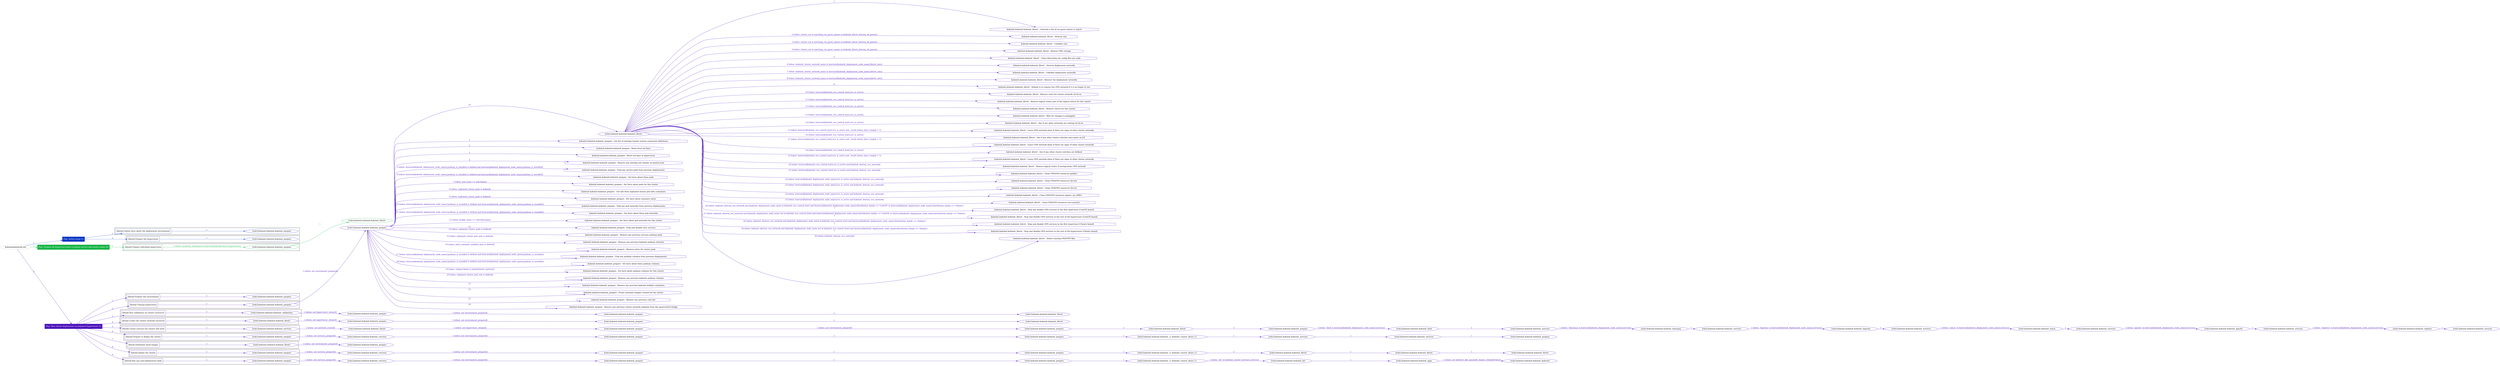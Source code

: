 digraph {
	graph [concentrate=true ordering=in rankdir=LR ratio=fill]
	edge [esep=5 sep=10]
	"kubeinit/playbook.yml" [id=root_node style=dotted]
	play_5e7ae201 [label="Play: Initial setup (1)" color="#0837c4" fontcolor="#ffffff" id=play_5e7ae201 shape=box style=filled tooltip=localhost]
	"kubeinit/playbook.yml" -> play_5e7ae201 [label="1 " color="#0837c4" fontcolor="#0837c4" id=edge_93a40452 labeltooltip="1 " tooltip="1 "]
	subgraph "kubeinit.kubeinit.kubeinit_prepare" {
		role_9f5566ef [label="[role] kubeinit.kubeinit.kubeinit_prepare" color="#0837c4" id=role_9f5566ef tooltip="kubeinit.kubeinit.kubeinit_prepare"]
	}
	subgraph "kubeinit.kubeinit.kubeinit_prepare" {
		role_e64693ef [label="[role] kubeinit.kubeinit.kubeinit_prepare" color="#0837c4" id=role_e64693ef tooltip="kubeinit.kubeinit.kubeinit_prepare"]
	}
	subgraph "Play: Initial setup (1)" {
		play_5e7ae201 -> block_b246f50f [label=1 color="#0837c4" fontcolor="#0837c4" id=edge_2cb9ee2c labeltooltip=1 tooltip=1]
		subgraph cluster_block_b246f50f {
			block_b246f50f [label="[block] Gather facts about the deployment environment" color="#0837c4" id=block_b246f50f labeltooltip="Gather facts about the deployment environment" shape=box tooltip="Gather facts about the deployment environment"]
			block_b246f50f -> role_9f5566ef [label="1 " color="#0837c4" fontcolor="#0837c4" id=edge_468d9f90 labeltooltip="1 " tooltip="1 "]
		}
		play_5e7ae201 -> block_23b9a895 [label=2 color="#0837c4" fontcolor="#0837c4" id=edge_e1699a4c labeltooltip=2 tooltip=2]
		subgraph cluster_block_23b9a895 {
			block_23b9a895 [label="[block] Prepare the hypervisors" color="#0837c4" id=block_23b9a895 labeltooltip="Prepare the hypervisors" shape=box tooltip="Prepare the hypervisors"]
			block_23b9a895 -> role_e64693ef [label="1 " color="#0837c4" fontcolor="#0837c4" id=edge_a8c18f04 labeltooltip="1 " tooltip="1 "]
		}
	}
	play_753b1628 [label="Play: Prepare all hypervisor hosts to deploy service and cluster nodes (0)" color="#17b546" fontcolor="#ffffff" id=play_753b1628 shape=box style=filled tooltip="Play: Prepare all hypervisor hosts to deploy service and cluster nodes (0)"]
	"kubeinit/playbook.yml" -> play_753b1628 [label="2 " color="#17b546" fontcolor="#17b546" id=edge_9e9c959b labeltooltip="2 " tooltip="2 "]
	subgraph "kubeinit.kubeinit.kubeinit_libvirt" {
		role_8031435b [label="[role] kubeinit.kubeinit.kubeinit_libvirt" color="#17b546" id=role_8031435b tooltip="kubeinit.kubeinit.kubeinit_libvirt"]
	}
	subgraph "kubeinit.kubeinit.kubeinit_prepare" {
		role_e52d7608 [label="[role] kubeinit.kubeinit.kubeinit_prepare" color="#17b546" id=role_e52d7608 tooltip="kubeinit.kubeinit.kubeinit_prepare"]
		role_e52d7608 -> role_8031435b [label="1 " color="#17b546" fontcolor="#17b546" id=edge_5237a7de labeltooltip="1 " tooltip="1 "]
	}
	subgraph "Play: Prepare all hypervisor hosts to deploy service and cluster nodes (0)" {
		play_753b1628 -> block_ca3c600c [label=1 color="#17b546" fontcolor="#17b546" id=edge_17493ef6 labeltooltip=1 tooltip=1]
		subgraph cluster_block_ca3c600c {
			block_ca3c600c [label="[block] Prepare individual hypervisors" color="#17b546" id=block_ca3c600c labeltooltip="Prepare individual hypervisors" shape=box tooltip="Prepare individual hypervisors"]
			block_ca3c600c -> role_e52d7608 [label="1 [when: inventory_hostname in hostvars['kubeinit-facts'].hypervisors]" color="#17b546" fontcolor="#17b546" id=edge_2b84aa6e labeltooltip="1 [when: inventory_hostname in hostvars['kubeinit-facts'].hypervisors]" tooltip="1 [when: inventory_hostname in hostvars['kubeinit-facts'].hypervisors]"]
		}
	}
	play_ec446e0f [label="Play: Run cluster deployment on prepared hypervisors (1)" color="#4b12ba" fontcolor="#ffffff" id=play_ec446e0f shape=box style=filled tooltip=localhost]
	"kubeinit/playbook.yml" -> play_ec446e0f [label="3 " color="#4b12ba" fontcolor="#4b12ba" id=edge_ed52e8b6 labeltooltip="3 " tooltip="3 "]
	subgraph "kubeinit.kubeinit.kubeinit_prepare" {
		role_1cfcd9ef [label="[role] kubeinit.kubeinit.kubeinit_prepare" color="#4b12ba" id=role_1cfcd9ef tooltip="kubeinit.kubeinit.kubeinit_prepare"]
	}
	subgraph "kubeinit.kubeinit.kubeinit_libvirt" {
		role_8d1da9ac [label="[role] kubeinit.kubeinit.kubeinit_libvirt" color="#4b12ba" id=role_8d1da9ac tooltip="kubeinit.kubeinit.kubeinit_libvirt"]
		task_5811e42d [label="kubeinit.kubeinit.kubeinit_libvirt : Generate a list of vm guest names to match" color="#4b12ba" id=task_5811e42d shape=octagon tooltip="kubeinit.kubeinit.kubeinit_libvirt : Generate a list of vm guest names to match"]
		role_8d1da9ac -> task_5811e42d [label="1 " color="#4b12ba" fontcolor="#4b12ba" id=edge_6f3381ab labeltooltip="1 " tooltip="1 "]
		task_48230b85 [label="kubeinit.kubeinit.kubeinit_libvirt : Destroy vms" color="#4b12ba" id=task_48230b85 shape=octagon tooltip="kubeinit.kubeinit.kubeinit_libvirt : Destroy vms"]
		role_8d1da9ac -> task_48230b85 [label="2 [when: cluster_vm in matching_vm_guest_names or kubeinit_libvirt_destroy_all_guests]" color="#4b12ba" fontcolor="#4b12ba" id=edge_1e1c3ad2 labeltooltip="2 [when: cluster_vm in matching_vm_guest_names or kubeinit_libvirt_destroy_all_guests]" tooltip="2 [when: cluster_vm in matching_vm_guest_names or kubeinit_libvirt_destroy_all_guests]"]
		task_84231281 [label="kubeinit.kubeinit.kubeinit_libvirt : Undefine vms" color="#4b12ba" id=task_84231281 shape=octagon tooltip="kubeinit.kubeinit.kubeinit_libvirt : Undefine vms"]
		role_8d1da9ac -> task_84231281 [label="3 [when: cluster_vm in matching_vm_guest_names or kubeinit_libvirt_destroy_all_guests]" color="#4b12ba" fontcolor="#4b12ba" id=edge_737c61fc labeltooltip="3 [when: cluster_vm in matching_vm_guest_names or kubeinit_libvirt_destroy_all_guests]" tooltip="3 [when: cluster_vm in matching_vm_guest_names or kubeinit_libvirt_destroy_all_guests]"]
		task_85cd1549 [label="kubeinit.kubeinit.kubeinit_libvirt : Remove VMs storage" color="#4b12ba" id=task_85cd1549 shape=octagon tooltip="kubeinit.kubeinit.kubeinit_libvirt : Remove VMs storage"]
		role_8d1da9ac -> task_85cd1549 [label="4 [when: cluster_vm in matching_vm_guest_names or kubeinit_libvirt_destroy_all_guests]" color="#4b12ba" fontcolor="#4b12ba" id=edge_d3168f0d labeltooltip="4 [when: cluster_vm in matching_vm_guest_names or kubeinit_libvirt_destroy_all_guests]" tooltip="4 [when: cluster_vm in matching_vm_guest_names or kubeinit_libvirt_destroy_all_guests]"]
		task_b86892ca [label="kubeinit.kubeinit.kubeinit_libvirt : Clean directories for config files per node" color="#4b12ba" id=task_b86892ca shape=octagon tooltip="kubeinit.kubeinit.kubeinit_libvirt : Clean directories for config files per node"]
		role_8d1da9ac -> task_b86892ca [label="5 " color="#4b12ba" fontcolor="#4b12ba" id=edge_cb99206b labeltooltip="5 " tooltip="5 "]
		task_f32eab84 [label="kubeinit.kubeinit.kubeinit_libvirt : Destroy deployment networks" color="#4b12ba" id=task_f32eab84 shape=octagon tooltip="kubeinit.kubeinit.kubeinit_libvirt : Destroy deployment networks"]
		role_8d1da9ac -> task_f32eab84 [label="6 [when: kubeinit_cluster_network_name in hostvars[kubeinit_deployment_node_name].libvirt_nets]" color="#4b12ba" fontcolor="#4b12ba" id=edge_6d234c7d labeltooltip="6 [when: kubeinit_cluster_network_name in hostvars[kubeinit_deployment_node_name].libvirt_nets]" tooltip="6 [when: kubeinit_cluster_network_name in hostvars[kubeinit_deployment_node_name].libvirt_nets]"]
		task_ccaa3622 [label="kubeinit.kubeinit.kubeinit_libvirt : Undefine deployment networks" color="#4b12ba" id=task_ccaa3622 shape=octagon tooltip="kubeinit.kubeinit.kubeinit_libvirt : Undefine deployment networks"]
		role_8d1da9ac -> task_ccaa3622 [label="7 [when: kubeinit_cluster_network_name in hostvars[kubeinit_deployment_node_name].libvirt_nets]" color="#4b12ba" fontcolor="#4b12ba" id=edge_0b6f0e0b labeltooltip="7 [when: kubeinit_cluster_network_name in hostvars[kubeinit_deployment_node_name].libvirt_nets]" tooltip="7 [when: kubeinit_cluster_network_name in hostvars[kubeinit_deployment_node_name].libvirt_nets]"]
		task_495b9518 [label="kubeinit.kubeinit.kubeinit_libvirt : Remove the deployment networks" color="#4b12ba" id=task_495b9518 shape=octagon tooltip="kubeinit.kubeinit.kubeinit_libvirt : Remove the deployment networks"]
		role_8d1da9ac -> task_495b9518 [label="8 [when: kubeinit_cluster_network_name in hostvars[kubeinit_deployment_node_name].libvirt_nets]" color="#4b12ba" fontcolor="#4b12ba" id=edge_935cf6ac labeltooltip="8 [when: kubeinit_cluster_network_name in hostvars[kubeinit_deployment_node_name].libvirt_nets]" tooltip="8 [when: kubeinit_cluster_network_name in hostvars[kubeinit_deployment_node_name].libvirt_nets]"]
		task_dcb178c9 [label="kubeinit.kubeinit.kubeinit_libvirt : Default is to remove the OVN network if it is no longer in use" color="#4b12ba" id=task_dcb178c9 shape=octagon tooltip="kubeinit.kubeinit.kubeinit_libvirt : Default is to remove the OVN network if it is no longer in use"]
		role_8d1da9ac -> task_dcb178c9 [label="9 " color="#4b12ba" fontcolor="#4b12ba" id=edge_6b43ae19 labeltooltip="9 " tooltip="9 "]
		task_3fa69c43 [label="kubeinit.kubeinit.kubeinit_libvirt : Remove route for cluster network via br-ex" color="#4b12ba" id=task_3fa69c43 shape=octagon tooltip="kubeinit.kubeinit.kubeinit_libvirt : Remove route for cluster network via br-ex"]
		role_8d1da9ac -> task_3fa69c43 [label="10 [when: hostvars[kubeinit_ovn_central_host].ovs_is_active]" color="#4b12ba" fontcolor="#4b12ba" id=edge_5d2ec8ad labeltooltip="10 [when: hostvars[kubeinit_ovn_central_host].ovs_is_active]" tooltip="10 [when: hostvars[kubeinit_ovn_central_host].ovs_is_active]"]
		task_0ecc3b60 [label="kubeinit.kubeinit.kubeinit_libvirt : Remove logical router port of the logical switch for this cluster" color="#4b12ba" id=task_0ecc3b60 shape=octagon tooltip="kubeinit.kubeinit.kubeinit_libvirt : Remove logical router port of the logical switch for this cluster"]
		role_8d1da9ac -> task_0ecc3b60 [label="11 [when: hostvars[kubeinit_ovn_central_host].ovs_is_active]" color="#4b12ba" fontcolor="#4b12ba" id=edge_5293fa3b labeltooltip="11 [when: hostvars[kubeinit_ovn_central_host].ovs_is_active]" tooltip="11 [when: hostvars[kubeinit_ovn_central_host].ovs_is_active]"]
		task_8e1d89df [label="kubeinit.kubeinit.kubeinit_libvirt : Remove switch for this cluster" color="#4b12ba" id=task_8e1d89df shape=octagon tooltip="kubeinit.kubeinit.kubeinit_libvirt : Remove switch for this cluster"]
		role_8d1da9ac -> task_8e1d89df [label="12 [when: hostvars[kubeinit_ovn_central_host].ovs_is_active]" color="#4b12ba" fontcolor="#4b12ba" id=edge_812b7b72 labeltooltip="12 [when: hostvars[kubeinit_ovn_central_host].ovs_is_active]" tooltip="12 [when: hostvars[kubeinit_ovn_central_host].ovs_is_active]"]
		task_92aab52f [label="kubeinit.kubeinit.kubeinit_libvirt : Wait for changes to propagate" color="#4b12ba" id=task_92aab52f shape=octagon tooltip="kubeinit.kubeinit.kubeinit_libvirt : Wait for changes to propagate"]
		role_8d1da9ac -> task_92aab52f [label="13 [when: hostvars[kubeinit_ovn_central_host].ovs_is_active]" color="#4b12ba" fontcolor="#4b12ba" id=edge_c718088e labeltooltip="13 [when: hostvars[kubeinit_ovn_central_host].ovs_is_active]" tooltip="13 [when: hostvars[kubeinit_ovn_central_host].ovs_is_active]"]
		task_953e978b [label="kubeinit.kubeinit.kubeinit_libvirt : See if any other networks are routing via br-ex" color="#4b12ba" id=task_953e978b shape=octagon tooltip="kubeinit.kubeinit.kubeinit_libvirt : See if any other networks are routing via br-ex"]
		role_8d1da9ac -> task_953e978b [label="14 [when: hostvars[kubeinit_ovn_central_host].ovs_is_active]" color="#4b12ba" fontcolor="#4b12ba" id=edge_b580e952 labeltooltip="14 [when: hostvars[kubeinit_ovn_central_host].ovs_is_active]" tooltip="14 [when: hostvars[kubeinit_ovn_central_host].ovs_is_active]"]
		task_c19d263f [label="kubeinit.kubeinit.kubeinit_libvirt : Leave OVN network alone if there are signs of other cluster networks" color="#4b12ba" id=task_c19d263f shape=octagon tooltip="kubeinit.kubeinit.kubeinit_libvirt : Leave OVN network alone if there are signs of other cluster networks"]
		role_8d1da9ac -> task_c19d263f [label="15 [when: hostvars[kubeinit_ovn_central_host].ovs_is_active and _result.stdout_lines | length > 1]" color="#4b12ba" fontcolor="#4b12ba" id=edge_ab4d241f labeltooltip="15 [when: hostvars[kubeinit_ovn_central_host].ovs_is_active and _result.stdout_lines | length > 1]" tooltip="15 [when: hostvars[kubeinit_ovn_central_host].ovs_is_active and _result.stdout_lines | length > 1]"]
		task_795dff2e [label="kubeinit.kubeinit.kubeinit_libvirt : See if any other cluster switches have ports on lr0" color="#4b12ba" id=task_795dff2e shape=octagon tooltip="kubeinit.kubeinit.kubeinit_libvirt : See if any other cluster switches have ports on lr0"]
		role_8d1da9ac -> task_795dff2e [label="16 [when: hostvars[kubeinit_ovn_central_host].ovs_is_active]" color="#4b12ba" fontcolor="#4b12ba" id=edge_361360ab labeltooltip="16 [when: hostvars[kubeinit_ovn_central_host].ovs_is_active]" tooltip="16 [when: hostvars[kubeinit_ovn_central_host].ovs_is_active]"]
		task_55986273 [label="kubeinit.kubeinit.kubeinit_libvirt : Leave OVN network alone if there are signs of other cluster networks" color="#4b12ba" id=task_55986273 shape=octagon tooltip="kubeinit.kubeinit.kubeinit_libvirt : Leave OVN network alone if there are signs of other cluster networks"]
		role_8d1da9ac -> task_55986273 [label="17 [when: hostvars[kubeinit_ovn_central_host].ovs_is_active and _result.stdout_lines | length > 1]" color="#4b12ba" fontcolor="#4b12ba" id=edge_dbbafaee labeltooltip="17 [when: hostvars[kubeinit_ovn_central_host].ovs_is_active and _result.stdout_lines | length > 1]" tooltip="17 [when: hostvars[kubeinit_ovn_central_host].ovs_is_active and _result.stdout_lines | length > 1]"]
		task_29552a8d [label="kubeinit.kubeinit.kubeinit_libvirt : See if any other cluster switches are defined" color="#4b12ba" id=task_29552a8d shape=octagon tooltip="kubeinit.kubeinit.kubeinit_libvirt : See if any other cluster switches are defined"]
		role_8d1da9ac -> task_29552a8d [label="18 [when: hostvars[kubeinit_ovn_central_host].ovs_is_active]" color="#4b12ba" fontcolor="#4b12ba" id=edge_7c52c2d1 labeltooltip="18 [when: hostvars[kubeinit_ovn_central_host].ovs_is_active]" tooltip="18 [when: hostvars[kubeinit_ovn_central_host].ovs_is_active]"]
		task_80878585 [label="kubeinit.kubeinit.kubeinit_libvirt : Leave OVN network alone if there are signs of other cluster networks" color="#4b12ba" id=task_80878585 shape=octagon tooltip="kubeinit.kubeinit.kubeinit_libvirt : Leave OVN network alone if there are signs of other cluster networks"]
		role_8d1da9ac -> task_80878585 [label="19 [when: hostvars[kubeinit_ovn_central_host].ovs_is_active and _result.stdout_lines | length > 1]" color="#4b12ba" fontcolor="#4b12ba" id=edge_9180da96 labeltooltip="19 [when: hostvars[kubeinit_ovn_central_host].ovs_is_active and _result.stdout_lines | length > 1]" tooltip="19 [when: hostvars[kubeinit_ovn_central_host].ovs_is_active and _result.stdout_lines | length > 1]"]
		task_0b371a79 [label="kubeinit.kubeinit.kubeinit_libvirt : Remove logical router if tearing down OVN network" color="#4b12ba" id=task_0b371a79 shape=octagon tooltip="kubeinit.kubeinit.kubeinit_libvirt : Remove logical router if tearing down OVN network"]
		role_8d1da9ac -> task_0b371a79 [label="20 [when: hostvars[kubeinit_ovn_central_host].ovs_is_active and kubeinit_destroy_ovn_network]" color="#4b12ba" fontcolor="#4b12ba" id=edge_bdf429db labeltooltip="20 [when: hostvars[kubeinit_ovn_central_host].ovs_is_active and kubeinit_destroy_ovn_network]" tooltip="20 [when: hostvars[kubeinit_ovn_central_host].ovs_is_active and kubeinit_destroy_ovn_network]"]
		task_428fc558 [label="kubeinit.kubeinit.kubeinit_libvirt : Clean OVN/OVS resources (public)" color="#4b12ba" id=task_428fc558 shape=octagon tooltip="kubeinit.kubeinit.kubeinit_libvirt : Clean OVN/OVS resources (public)"]
		role_8d1da9ac -> task_428fc558 [label="21 [when: hostvars[kubeinit_ovn_central_host].ovs_is_active and kubeinit_destroy_ovn_network]" color="#4b12ba" fontcolor="#4b12ba" id=edge_16e741bf labeltooltip="21 [when: hostvars[kubeinit_ovn_central_host].ovs_is_active and kubeinit_destroy_ovn_network]" tooltip="21 [when: hostvars[kubeinit_ovn_central_host].ovs_is_active and kubeinit_destroy_ovn_network]"]
		task_baa91abb [label="kubeinit.kubeinit.kubeinit_libvirt : Clean OVN/OVS resources (br-int)" color="#4b12ba" id=task_baa91abb shape=octagon tooltip="kubeinit.kubeinit.kubeinit_libvirt : Clean OVN/OVS resources (br-int)"]
		role_8d1da9ac -> task_baa91abb [label="22 [when: hostvars[kubeinit_deployment_node_name].ovs_is_active and kubeinit_destroy_ovn_network]" color="#4b12ba" fontcolor="#4b12ba" id=edge_15b47e3f labeltooltip="22 [when: hostvars[kubeinit_deployment_node_name].ovs_is_active and kubeinit_destroy_ovn_network]" tooltip="22 [when: hostvars[kubeinit_deployment_node_name].ovs_is_active and kubeinit_destroy_ovn_network]"]
		task_d277a2f3 [label="kubeinit.kubeinit.kubeinit_libvirt : Clean OVN/OVS resources (br-ex)" color="#4b12ba" id=task_d277a2f3 shape=octagon tooltip="kubeinit.kubeinit.kubeinit_libvirt : Clean OVN/OVS resources (br-ex)"]
		role_8d1da9ac -> task_d277a2f3 [label="23 [when: hostvars[kubeinit_deployment_node_name].ovs_is_active and kubeinit_destroy_ovn_network]" color="#4b12ba" fontcolor="#4b12ba" id=edge_d7e3a7fa labeltooltip="23 [when: hostvars[kubeinit_deployment_node_name].ovs_is_active and kubeinit_destroy_ovn_network]" tooltip="23 [when: hostvars[kubeinit_deployment_node_name].ovs_is_active and kubeinit_destroy_ovn_network]"]
		task_59e3b0e2 [label="kubeinit.kubeinit.kubeinit_libvirt : Clean OVN/OVS resources (genev_sys_6081)" color="#4b12ba" id=task_59e3b0e2 shape=octagon tooltip="kubeinit.kubeinit.kubeinit_libvirt : Clean OVN/OVS resources (genev_sys_6081)"]
		role_8d1da9ac -> task_59e3b0e2 [label="24 [when: hostvars[kubeinit_deployment_node_name].ovs_is_active and kubeinit_destroy_ovn_network]" color="#4b12ba" fontcolor="#4b12ba" id=edge_b9ccf255 labeltooltip="24 [when: hostvars[kubeinit_deployment_node_name].ovs_is_active and kubeinit_destroy_ovn_network]" tooltip="24 [when: hostvars[kubeinit_deployment_node_name].ovs_is_active and kubeinit_destroy_ovn_network]"]
		task_043e508f [label="kubeinit.kubeinit.kubeinit_libvirt : Clean OVN/OVS resources (ovs-system)" color="#4b12ba" id=task_043e508f shape=octagon tooltip="kubeinit.kubeinit.kubeinit_libvirt : Clean OVN/OVS resources (ovs-system)"]
		role_8d1da9ac -> task_043e508f [label="25 [when: hostvars[kubeinit_deployment_node_name].ovs_is_active and kubeinit_destroy_ovn_network]" color="#4b12ba" fontcolor="#4b12ba" id=edge_6ed196a4 labeltooltip="25 [when: hostvars[kubeinit_deployment_node_name].ovs_is_active and kubeinit_destroy_ovn_network]" tooltip="25 [when: hostvars[kubeinit_deployment_node_name].ovs_is_active and kubeinit_destroy_ovn_network]"]
		task_bd8c7d81 [label="kubeinit.kubeinit.kubeinit_libvirt : Stop and disable OVN services in the first hypervisor (CentOS based)" color="#4b12ba" id=task_bd8c7d81 shape=octagon tooltip="kubeinit.kubeinit.kubeinit_libvirt : Stop and disable OVN services in the first hypervisor (CentOS based)"]
		role_8d1da9ac -> task_bd8c7d81 [label="26 [when: kubeinit_destroy_ovn_network and (kubeinit_deployment_node_name in kubeinit_ovn_central_host) and (hostvars[kubeinit_deployment_node_name].distribution_family == 'CentOS' or hostvars[kubeinit_deployment_node_name].distribution_family == 'Fedora')
]" color="#4b12ba" fontcolor="#4b12ba" id=edge_e6f860a6 labeltooltip="26 [when: kubeinit_destroy_ovn_network and (kubeinit_deployment_node_name in kubeinit_ovn_central_host) and (hostvars[kubeinit_deployment_node_name].distribution_family == 'CentOS' or hostvars[kubeinit_deployment_node_name].distribution_family == 'Fedora')
]" tooltip="26 [when: kubeinit_destroy_ovn_network and (kubeinit_deployment_node_name in kubeinit_ovn_central_host) and (hostvars[kubeinit_deployment_node_name].distribution_family == 'CentOS' or hostvars[kubeinit_deployment_node_name].distribution_family == 'Fedora')
]"]
		task_489010a1 [label="kubeinit.kubeinit.kubeinit_libvirt : Stop and disable OVN services in the rest of the hypervisors (CentOS based)" color="#4b12ba" id=task_489010a1 shape=octagon tooltip="kubeinit.kubeinit.kubeinit_libvirt : Stop and disable OVN services in the rest of the hypervisors (CentOS based)"]
		role_8d1da9ac -> task_489010a1 [label="27 [when: kubeinit_destroy_ovn_network and (kubeinit_deployment_node_name not in kubeinit_ovn_central_host) and (hostvars[kubeinit_deployment_node_name].distribution_family == 'CentOS' or hostvars[kubeinit_deployment_node_name].distribution_family == 'Fedora')
]" color="#4b12ba" fontcolor="#4b12ba" id=edge_d6638014 labeltooltip="27 [when: kubeinit_destroy_ovn_network and (kubeinit_deployment_node_name not in kubeinit_ovn_central_host) and (hostvars[kubeinit_deployment_node_name].distribution_family == 'CentOS' or hostvars[kubeinit_deployment_node_name].distribution_family == 'Fedora')
]" tooltip="27 [when: kubeinit_destroy_ovn_network and (kubeinit_deployment_node_name not in kubeinit_ovn_central_host) and (hostvars[kubeinit_deployment_node_name].distribution_family == 'CentOS' or hostvars[kubeinit_deployment_node_name].distribution_family == 'Fedora')
]"]
		task_fa773117 [label="kubeinit.kubeinit.kubeinit_libvirt : Stop and disable OVN services in the first hypervisor (Ubuntu based)" color="#4b12ba" id=task_fa773117 shape=octagon tooltip="kubeinit.kubeinit.kubeinit_libvirt : Stop and disable OVN services in the first hypervisor (Ubuntu based)"]
		role_8d1da9ac -> task_fa773117 [label="28 [when: kubeinit_destroy_ovn_network and (kubeinit_deployment_node_name in kubeinit_ovn_central_host) and (hostvars[kubeinit_deployment_node_name].distribution_family == 'Debian')
]" color="#4b12ba" fontcolor="#4b12ba" id=edge_b20678cd labeltooltip="28 [when: kubeinit_destroy_ovn_network and (kubeinit_deployment_node_name in kubeinit_ovn_central_host) and (hostvars[kubeinit_deployment_node_name].distribution_family == 'Debian')
]" tooltip="28 [when: kubeinit_destroy_ovn_network and (kubeinit_deployment_node_name in kubeinit_ovn_central_host) and (hostvars[kubeinit_deployment_node_name].distribution_family == 'Debian')
]"]
		task_86a61c88 [label="kubeinit.kubeinit.kubeinit_libvirt : Stop and disable OVN services in the rest of the hypervisors (Ubuntu based)" color="#4b12ba" id=task_86a61c88 shape=octagon tooltip="kubeinit.kubeinit.kubeinit_libvirt : Stop and disable OVN services in the rest of the hypervisors (Ubuntu based)"]
		role_8d1da9ac -> task_86a61c88 [label="29 [when: kubeinit_destroy_ovn_network and (kubeinit_deployment_node_name not in kubeinit_ovn_central_host) and (hostvars[kubeinit_deployment_node_name].distribution_family == 'Debian')
]" color="#4b12ba" fontcolor="#4b12ba" id=edge_5f4df0e0 labeltooltip="29 [when: kubeinit_destroy_ovn_network and (kubeinit_deployment_node_name not in kubeinit_ovn_central_host) and (hostvars[kubeinit_deployment_node_name].distribution_family == 'Debian')
]" tooltip="29 [when: kubeinit_destroy_ovn_network and (kubeinit_deployment_node_name not in kubeinit_ovn_central_host) and (hostvars[kubeinit_deployment_node_name].distribution_family == 'Debian')
]"]
		task_dd8ca62d [label="kubeinit.kubeinit.kubeinit_libvirt : Delete existing OVS/OVN files" color="#4b12ba" id=task_dd8ca62d shape=octagon tooltip="kubeinit.kubeinit.kubeinit_libvirt : Delete existing OVS/OVN files"]
		role_8d1da9ac -> task_dd8ca62d [label="30 [when: kubeinit_destroy_ovn_network]" color="#4b12ba" fontcolor="#4b12ba" id=edge_79be240f labeltooltip="30 [when: kubeinit_destroy_ovn_network]" tooltip="30 [when: kubeinit_destroy_ovn_network]"]
	}
	subgraph "kubeinit.kubeinit.kubeinit_prepare" {
		role_e852241f [label="[role] kubeinit.kubeinit.kubeinit_prepare" color="#4b12ba" id=role_e852241f tooltip="kubeinit.kubeinit.kubeinit_prepare"]
		task_e7d9fbc2 [label="kubeinit.kubeinit.kubeinit_prepare : Get list of existing remote system connection definitions" color="#4b12ba" id=task_e7d9fbc2 shape=octagon tooltip="kubeinit.kubeinit.kubeinit_prepare : Get list of existing remote system connection definitions"]
		role_e852241f -> task_e7d9fbc2 [label="1 " color="#4b12ba" fontcolor="#4b12ba" id=edge_d59f36ea labeltooltip="1 " tooltip="1 "]
		task_f6e1abd0 [label="kubeinit.kubeinit.kubeinit_prepare : Reset local ssh keys" color="#4b12ba" id=task_f6e1abd0 shape=octagon tooltip="kubeinit.kubeinit.kubeinit_prepare : Reset local ssh keys"]
		role_e852241f -> task_f6e1abd0 [label="2 " color="#4b12ba" fontcolor="#4b12ba" id=edge_b952f848 labeltooltip="2 " tooltip="2 "]
		task_42193928 [label="kubeinit.kubeinit.kubeinit_prepare : Reset ssh keys in hypervisors" color="#4b12ba" id=task_42193928 shape=octagon tooltip="kubeinit.kubeinit.kubeinit_prepare : Reset ssh keys in hypervisors"]
		role_e852241f -> task_42193928 [label="3 " color="#4b12ba" fontcolor="#4b12ba" id=edge_f88a72e4 labeltooltip="3 " tooltip="3 "]
		task_185771fa [label="kubeinit.kubeinit.kubeinit_prepare : Remove any existing ssh tunnels on bastion host" color="#4b12ba" id=task_185771fa shape=octagon tooltip="kubeinit.kubeinit.kubeinit_prepare : Remove any existing ssh tunnels on bastion host"]
		role_e852241f -> task_185771fa [label="4 " color="#4b12ba" fontcolor="#4b12ba" id=edge_59cb76ae labeltooltip="4 " tooltip="4 "]
		task_cb19579f [label="kubeinit.kubeinit.kubeinit_prepare : Find any service pods from previous deployments" color="#4b12ba" id=task_cb19579f shape=octagon tooltip="kubeinit.kubeinit.kubeinit_prepare : Find any service pods from previous deployments"]
		role_e852241f -> task_cb19579f [label="5 [when: hostvars[kubeinit_deployment_node_name].podman_is_installed is defined and hostvars[kubeinit_deployment_node_name].podman_is_installed]" color="#4b12ba" fontcolor="#4b12ba" id=edge_d80aaeeb labeltooltip="5 [when: hostvars[kubeinit_deployment_node_name].podman_is_installed is defined and hostvars[kubeinit_deployment_node_name].podman_is_installed]" tooltip="5 [when: hostvars[kubeinit_deployment_node_name].podman_is_installed is defined and hostvars[kubeinit_deployment_node_name].podman_is_installed]"]
		task_31c28594 [label="kubeinit.kubeinit.kubeinit_prepare : Set facts about those pods" color="#4b12ba" id=task_31c28594 shape=octagon tooltip="kubeinit.kubeinit.kubeinit_prepare : Set facts about those pods"]
		role_e852241f -> task_31c28594 [label="6 [when: hostvars[kubeinit_deployment_node_name].podman_is_installed is defined and hostvars[kubeinit_deployment_node_name].podman_is_installed]" color="#4b12ba" fontcolor="#4b12ba" id=edge_36288058 labeltooltip="6 [when: hostvars[kubeinit_deployment_node_name].podman_is_installed is defined and hostvars[kubeinit_deployment_node_name].podman_is_installed]" tooltip="6 [when: hostvars[kubeinit_deployment_node_name].podman_is_installed is defined and hostvars[kubeinit_deployment_node_name].podman_is_installed]"]
		task_c7ffa36e [label="kubeinit.kubeinit.kubeinit_prepare : Set facts about pods for this cluster" color="#4b12ba" id=task_c7ffa36e shape=octagon tooltip="kubeinit.kubeinit.kubeinit_prepare : Set facts about pods for this cluster"]
		role_e852241f -> task_c7ffa36e [label="7 [when: pod_name == pod.Name]" color="#4b12ba" fontcolor="#4b12ba" id=edge_e596ecb6 labeltooltip="7 [when: pod_name == pod.Name]" tooltip="7 [when: pod_name == pod.Name]"]
		task_409c3397 [label="kubeinit.kubeinit.kubeinit_prepare : Get info from orphaned cluster pod infra containers" color="#4b12ba" id=task_409c3397 shape=octagon tooltip="kubeinit.kubeinit.kubeinit_prepare : Get info from orphaned cluster pod infra containers"]
		role_e852241f -> task_409c3397 [label="8 [when: orphaned_cluster_pods is defined]" color="#4b12ba" fontcolor="#4b12ba" id=edge_c002de9b labeltooltip="8 [when: orphaned_cluster_pods is defined]" tooltip="8 [when: orphaned_cluster_pods is defined]"]
		task_88a73e1a [label="kubeinit.kubeinit.kubeinit_prepare : Set facts about container netns" color="#4b12ba" id=task_88a73e1a shape=octagon tooltip="kubeinit.kubeinit.kubeinit_prepare : Set facts about container netns"]
		role_e852241f -> task_88a73e1a [label="9 [when: orphaned_cluster_pods is defined]" color="#4b12ba" fontcolor="#4b12ba" id=edge_29cb59da labeltooltip="9 [when: orphaned_cluster_pods is defined]" tooltip="9 [when: orphaned_cluster_pods is defined]"]
		task_2f3e8417 [label="kubeinit.kubeinit.kubeinit_prepare : Find any pod networks from previous deployments" color="#4b12ba" id=task_2f3e8417 shape=octagon tooltip="kubeinit.kubeinit.kubeinit_prepare : Find any pod networks from previous deployments"]
		role_e852241f -> task_2f3e8417 [label="10 [when: hostvars[kubeinit_deployment_node_name].podman_is_installed is defined and hostvars[kubeinit_deployment_node_name].podman_is_installed]" color="#4b12ba" fontcolor="#4b12ba" id=edge_9523e46a labeltooltip="10 [when: hostvars[kubeinit_deployment_node_name].podman_is_installed is defined and hostvars[kubeinit_deployment_node_name].podman_is_installed]" tooltip="10 [when: hostvars[kubeinit_deployment_node_name].podman_is_installed is defined and hostvars[kubeinit_deployment_node_name].podman_is_installed]"]
		task_b8a65a1c [label="kubeinit.kubeinit.kubeinit_prepare : Set facts about those pod networks" color="#4b12ba" id=task_b8a65a1c shape=octagon tooltip="kubeinit.kubeinit.kubeinit_prepare : Set facts about those pod networks"]
		role_e852241f -> task_b8a65a1c [label="11 [when: hostvars[kubeinit_deployment_node_name].podman_is_installed is defined and hostvars[kubeinit_deployment_node_name].podman_is_installed]" color="#4b12ba" fontcolor="#4b12ba" id=edge_cca9fad3 labeltooltip="11 [when: hostvars[kubeinit_deployment_node_name].podman_is_installed is defined and hostvars[kubeinit_deployment_node_name].podman_is_installed]" tooltip="11 [when: hostvars[kubeinit_deployment_node_name].podman_is_installed is defined and hostvars[kubeinit_deployment_node_name].podman_is_installed]"]
		task_53463b1c [label="kubeinit.kubeinit.kubeinit_prepare : Set facts about pod networks for this cluster" color="#4b12ba" id=task_53463b1c shape=octagon tooltip="kubeinit.kubeinit.kubeinit_prepare : Set facts about pod networks for this cluster"]
		role_e852241f -> task_53463b1c [label="12 [when: bridge_name == network.name]" color="#4b12ba" fontcolor="#4b12ba" id=edge_0bbb35ed labeltooltip="12 [when: bridge_name == network.name]" tooltip="12 [when: bridge_name == network.name]"]
		task_095a4472 [label="kubeinit.kubeinit.kubeinit_prepare : Stop and disable user services" color="#4b12ba" id=task_095a4472 shape=octagon tooltip="kubeinit.kubeinit.kubeinit_prepare : Stop and disable user services"]
		role_e852241f -> task_095a4472 [label="13 " color="#4b12ba" fontcolor="#4b12ba" id=edge_7871ff2d labeltooltip="13 " tooltip="13 "]
		task_99d9729f [label="kubeinit.kubeinit.kubeinit_prepare : Remove any previous services podman pods" color="#4b12ba" id=task_99d9729f shape=octagon tooltip="kubeinit.kubeinit.kubeinit_prepare : Remove any previous services podman pods"]
		role_e852241f -> task_99d9729f [label="14 [when: orphaned_cluster_pods is defined]" color="#4b12ba" fontcolor="#4b12ba" id=edge_2f6a60c9 labeltooltip="14 [when: orphaned_cluster_pods is defined]" tooltip="14 [when: orphaned_cluster_pods is defined]"]
		task_30d80dff [label="kubeinit.kubeinit.kubeinit_prepare : Remove any previous kubeinit podman network" color="#4b12ba" id=task_30d80dff shape=octagon tooltip="kubeinit.kubeinit.kubeinit_prepare : Remove any previous kubeinit podman network"]
		role_e852241f -> task_30d80dff [label="15 [when: orphaned_cluster_pod_nets is defined]" color="#4b12ba" fontcolor="#4b12ba" id=edge_3e6c0a75 labeltooltip="15 [when: orphaned_cluster_pod_nets is defined]" tooltip="15 [when: orphaned_cluster_pod_nets is defined]"]
		task_151fc450 [label="kubeinit.kubeinit.kubeinit_prepare : Remove netns for cluster pods" color="#4b12ba" id=task_151fc450 shape=octagon tooltip="kubeinit.kubeinit.kubeinit_prepare : Remove netns for cluster pods"]
		role_e852241f -> task_151fc450 [label="16 [when: infra_container_sandbox_keys is defined]" color="#4b12ba" fontcolor="#4b12ba" id=edge_afd400d2 labeltooltip="16 [when: infra_container_sandbox_keys is defined]" tooltip="16 [when: infra_container_sandbox_keys is defined]"]
		task_89d6e7b2 [label="kubeinit.kubeinit.kubeinit_prepare : Find any podman volumes from previous deployments" color="#4b12ba" id=task_89d6e7b2 shape=octagon tooltip="kubeinit.kubeinit.kubeinit_prepare : Find any podman volumes from previous deployments"]
		role_e852241f -> task_89d6e7b2 [label="17 [when: hostvars[kubeinit_deployment_node_name].podman_is_installed is defined and hostvars[kubeinit_deployment_node_name].podman_is_installed]" color="#4b12ba" fontcolor="#4b12ba" id=edge_fdc5395c labeltooltip="17 [when: hostvars[kubeinit_deployment_node_name].podman_is_installed is defined and hostvars[kubeinit_deployment_node_name].podman_is_installed]" tooltip="17 [when: hostvars[kubeinit_deployment_node_name].podman_is_installed is defined and hostvars[kubeinit_deployment_node_name].podman_is_installed]"]
		task_2d451643 [label="kubeinit.kubeinit.kubeinit_prepare : Set facts about those podman volumes" color="#4b12ba" id=task_2d451643 shape=octagon tooltip="kubeinit.kubeinit.kubeinit_prepare : Set facts about those podman volumes"]
		role_e852241f -> task_2d451643 [label="18 [when: hostvars[kubeinit_deployment_node_name].podman_is_installed is defined and hostvars[kubeinit_deployment_node_name].podman_is_installed]" color="#4b12ba" fontcolor="#4b12ba" id=edge_69ed127a labeltooltip="18 [when: hostvars[kubeinit_deployment_node_name].podman_is_installed is defined and hostvars[kubeinit_deployment_node_name].podman_is_installed]" tooltip="18 [when: hostvars[kubeinit_deployment_node_name].podman_is_installed is defined and hostvars[kubeinit_deployment_node_name].podman_is_installed]"]
		task_a6e78357 [label="kubeinit.kubeinit.kubeinit_prepare : Set facts about podman volumes for this cluster" color="#4b12ba" id=task_a6e78357 shape=octagon tooltip="kubeinit.kubeinit.kubeinit_prepare : Set facts about podman volumes for this cluster"]
		role_e852241f -> task_a6e78357 [label="19 [when: volume.Name is match(cluster_pattern)]" color="#4b12ba" fontcolor="#4b12ba" id=edge_048f2d9c labeltooltip="19 [when: volume.Name is match(cluster_pattern)]" tooltip="19 [when: volume.Name is match(cluster_pattern)]"]
		task_1220380e [label="kubeinit.kubeinit.kubeinit_prepare : Remove any previous kubeinit podman volumes" color="#4b12ba" id=task_1220380e shape=octagon tooltip="kubeinit.kubeinit.kubeinit_prepare : Remove any previous kubeinit podman volumes"]
		role_e852241f -> task_1220380e [label="20 [when: orphaned_cluster_pod_vols is defined]" color="#4b12ba" fontcolor="#4b12ba" id=edge_7fa57183 labeltooltip="20 [when: orphaned_cluster_pod_vols is defined]" tooltip="20 [when: orphaned_cluster_pod_vols is defined]"]
		task_81905aae [label="kubeinit.kubeinit.kubeinit_prepare : Remove any previous kubeinit buildah containers" color="#4b12ba" id=task_81905aae shape=octagon tooltip="kubeinit.kubeinit.kubeinit_prepare : Remove any previous kubeinit buildah containers"]
		role_e852241f -> task_81905aae [label="21 " color="#4b12ba" fontcolor="#4b12ba" id=edge_81d15494 labeltooltip="21 " tooltip="21 "]
		task_3e6dad36 [label="kubeinit.kubeinit.kubeinit_prepare : Prune container images created for the cluster" color="#4b12ba" id=task_3e6dad36 shape=octagon tooltip="kubeinit.kubeinit.kubeinit_prepare : Prune container images created for the cluster"]
		role_e852241f -> task_3e6dad36 [label="22 " color="#4b12ba" fontcolor="#4b12ba" id=edge_1a612b0e labeltooltip="22 " tooltip="22 "]
		task_d54b430c [label="kubeinit.kubeinit.kubeinit_prepare : Remove any previous veth dev" color="#4b12ba" id=task_d54b430c shape=octagon tooltip="kubeinit.kubeinit.kubeinit_prepare : Remove any previous veth dev"]
		role_e852241f -> task_d54b430c [label="23 " color="#4b12ba" fontcolor="#4b12ba" id=edge_9d179694 labeltooltip="23 " tooltip="23 "]
		task_b733ffba [label="kubeinit.kubeinit.kubeinit_prepare : Remove any previous cluster network endpoint from the openvswitch bridge" color="#4b12ba" id=task_b733ffba shape=octagon tooltip="kubeinit.kubeinit.kubeinit_prepare : Remove any previous cluster network endpoint from the openvswitch bridge"]
		role_e852241f -> task_b733ffba [label="24 " color="#4b12ba" fontcolor="#4b12ba" id=edge_8678f6b2 labeltooltip="24 " tooltip="24 "]
		role_e852241f -> role_8d1da9ac [label="25 " color="#4b12ba" fontcolor="#4b12ba" id=edge_6206d4f7 labeltooltip="25 " tooltip="25 "]
	}
	subgraph "kubeinit.kubeinit.kubeinit_prepare" {
		role_c743a812 [label="[role] kubeinit.kubeinit.kubeinit_prepare" color="#4b12ba" id=role_c743a812 tooltip="kubeinit.kubeinit.kubeinit_prepare"]
		role_c743a812 -> role_e852241f [label="1 [when: not environment_prepared]" color="#4b12ba" fontcolor="#4b12ba" id=edge_99271469 labeltooltip="1 [when: not environment_prepared]" tooltip="1 [when: not environment_prepared]"]
	}
	subgraph "kubeinit.kubeinit.kubeinit_libvirt" {
		role_ee91ffeb [label="[role] kubeinit.kubeinit.kubeinit_libvirt" color="#4b12ba" id=role_ee91ffeb tooltip="kubeinit.kubeinit.kubeinit_libvirt"]
	}
	subgraph "kubeinit.kubeinit.kubeinit_prepare" {
		role_dd8b8e28 [label="[role] kubeinit.kubeinit.kubeinit_prepare" color="#4b12ba" id=role_dd8b8e28 tooltip="kubeinit.kubeinit.kubeinit_prepare"]
		role_dd8b8e28 -> role_ee91ffeb [label="1 " color="#4b12ba" fontcolor="#4b12ba" id=edge_7ec0bae4 labeltooltip="1 " tooltip="1 "]
	}
	subgraph "kubeinit.kubeinit.kubeinit_prepare" {
		role_8ab9a9ac [label="[role] kubeinit.kubeinit.kubeinit_prepare" color="#4b12ba" id=role_8ab9a9ac tooltip="kubeinit.kubeinit.kubeinit_prepare"]
		role_8ab9a9ac -> role_dd8b8e28 [label="1 [when: not environment_prepared]" color="#4b12ba" fontcolor="#4b12ba" id=edge_58271aa7 labeltooltip="1 [when: not environment_prepared]" tooltip="1 [when: not environment_prepared]"]
	}
	subgraph "kubeinit.kubeinit.kubeinit_validations" {
		role_34dbb93d [label="[role] kubeinit.kubeinit.kubeinit_validations" color="#4b12ba" id=role_34dbb93d tooltip="kubeinit.kubeinit.kubeinit_validations"]
		role_34dbb93d -> role_8ab9a9ac [label="1 [when: not hypervisors_cleaned]" color="#4b12ba" fontcolor="#4b12ba" id=edge_499dae40 labeltooltip="1 [when: not hypervisors_cleaned]" tooltip="1 [when: not hypervisors_cleaned]"]
	}
	subgraph "kubeinit.kubeinit.kubeinit_libvirt" {
		role_536d2ef4 [label="[role] kubeinit.kubeinit.kubeinit_libvirt" color="#4b12ba" id=role_536d2ef4 tooltip="kubeinit.kubeinit.kubeinit_libvirt"]
	}
	subgraph "kubeinit.kubeinit.kubeinit_prepare" {
		role_acb4b58f [label="[role] kubeinit.kubeinit.kubeinit_prepare" color="#4b12ba" id=role_acb4b58f tooltip="kubeinit.kubeinit.kubeinit_prepare"]
		role_acb4b58f -> role_536d2ef4 [label="1 " color="#4b12ba" fontcolor="#4b12ba" id=edge_ac1585f6 labeltooltip="1 " tooltip="1 "]
	}
	subgraph "kubeinit.kubeinit.kubeinit_prepare" {
		role_734c841e [label="[role] kubeinit.kubeinit.kubeinit_prepare" color="#4b12ba" id=role_734c841e tooltip="kubeinit.kubeinit.kubeinit_prepare"]
		role_734c841e -> role_acb4b58f [label="1 [when: not environment_prepared]" color="#4b12ba" fontcolor="#4b12ba" id=edge_ecd0beac labeltooltip="1 [when: not environment_prepared]" tooltip="1 [when: not environment_prepared]"]
	}
	subgraph "kubeinit.kubeinit.kubeinit_libvirt" {
		role_e7ace716 [label="[role] kubeinit.kubeinit.kubeinit_libvirt" color="#4b12ba" id=role_e7ace716 tooltip="kubeinit.kubeinit.kubeinit_libvirt"]
		role_e7ace716 -> role_734c841e [label="1 [when: not hypervisors_cleaned]" color="#4b12ba" fontcolor="#4b12ba" id=edge_099f2a0d labeltooltip="1 [when: not hypervisors_cleaned]" tooltip="1 [when: not hypervisors_cleaned]"]
	}
	subgraph "kubeinit.kubeinit.kubeinit_services" {
		role_64ae9fc3 [label="[role] kubeinit.kubeinit.kubeinit_services" color="#4b12ba" id=role_64ae9fc3 tooltip="kubeinit.kubeinit.kubeinit_services"]
	}
	subgraph "kubeinit.kubeinit.kubeinit_registry" {
		role_6881e961 [label="[role] kubeinit.kubeinit.kubeinit_registry" color="#4b12ba" id=role_6881e961 tooltip="kubeinit.kubeinit.kubeinit_registry"]
		role_6881e961 -> role_64ae9fc3 [label="1 " color="#4b12ba" fontcolor="#4b12ba" id=edge_a1361212 labeltooltip="1 " tooltip="1 "]
	}
	subgraph "kubeinit.kubeinit.kubeinit_services" {
		role_5af5c731 [label="[role] kubeinit.kubeinit.kubeinit_services" color="#4b12ba" id=role_5af5c731 tooltip="kubeinit.kubeinit.kubeinit_services"]
		role_5af5c731 -> role_6881e961 [label="1 [when: 'registry' in hostvars[kubeinit_deployment_node_name].services]" color="#4b12ba" fontcolor="#4b12ba" id=edge_8965339f labeltooltip="1 [when: 'registry' in hostvars[kubeinit_deployment_node_name].services]" tooltip="1 [when: 'registry' in hostvars[kubeinit_deployment_node_name].services]"]
	}
	subgraph "kubeinit.kubeinit.kubeinit_apache" {
		role_65a47a7e [label="[role] kubeinit.kubeinit.kubeinit_apache" color="#4b12ba" id=role_65a47a7e tooltip="kubeinit.kubeinit.kubeinit_apache"]
		role_65a47a7e -> role_5af5c731 [label="1 " color="#4b12ba" fontcolor="#4b12ba" id=edge_f9f90f2e labeltooltip="1 " tooltip="1 "]
	}
	subgraph "kubeinit.kubeinit.kubeinit_services" {
		role_32ee2c7c [label="[role] kubeinit.kubeinit.kubeinit_services" color="#4b12ba" id=role_32ee2c7c tooltip="kubeinit.kubeinit.kubeinit_services"]
		role_32ee2c7c -> role_65a47a7e [label="1 [when: 'apache' in hostvars[kubeinit_deployment_node_name].services]" color="#4b12ba" fontcolor="#4b12ba" id=edge_da3d0a20 labeltooltip="1 [when: 'apache' in hostvars[kubeinit_deployment_node_name].services]" tooltip="1 [when: 'apache' in hostvars[kubeinit_deployment_node_name].services]"]
	}
	subgraph "kubeinit.kubeinit.kubeinit_nexus" {
		role_11075e6a [label="[role] kubeinit.kubeinit.kubeinit_nexus" color="#4b12ba" id=role_11075e6a tooltip="kubeinit.kubeinit.kubeinit_nexus"]
		role_11075e6a -> role_32ee2c7c [label="1 " color="#4b12ba" fontcolor="#4b12ba" id=edge_92535127 labeltooltip="1 " tooltip="1 "]
	}
	subgraph "kubeinit.kubeinit.kubeinit_services" {
		role_0dc12494 [label="[role] kubeinit.kubeinit.kubeinit_services" color="#4b12ba" id=role_0dc12494 tooltip="kubeinit.kubeinit.kubeinit_services"]
		role_0dc12494 -> role_11075e6a [label="1 [when: 'nexus' in hostvars[kubeinit_deployment_node_name].services]" color="#4b12ba" fontcolor="#4b12ba" id=edge_d33620c9 labeltooltip="1 [when: 'nexus' in hostvars[kubeinit_deployment_node_name].services]" tooltip="1 [when: 'nexus' in hostvars[kubeinit_deployment_node_name].services]"]
	}
	subgraph "kubeinit.kubeinit.kubeinit_haproxy" {
		role_4acfe8f9 [label="[role] kubeinit.kubeinit.kubeinit_haproxy" color="#4b12ba" id=role_4acfe8f9 tooltip="kubeinit.kubeinit.kubeinit_haproxy"]
		role_4acfe8f9 -> role_0dc12494 [label="1 " color="#4b12ba" fontcolor="#4b12ba" id=edge_48f26c47 labeltooltip="1 " tooltip="1 "]
	}
	subgraph "kubeinit.kubeinit.kubeinit_services" {
		role_d9737c5f [label="[role] kubeinit.kubeinit.kubeinit_services" color="#4b12ba" id=role_d9737c5f tooltip="kubeinit.kubeinit.kubeinit_services"]
		role_d9737c5f -> role_4acfe8f9 [label="1 [when: 'haproxy' in hostvars[kubeinit_deployment_node_name].services]" color="#4b12ba" fontcolor="#4b12ba" id=edge_e12d416f labeltooltip="1 [when: 'haproxy' in hostvars[kubeinit_deployment_node_name].services]" tooltip="1 [when: 'haproxy' in hostvars[kubeinit_deployment_node_name].services]"]
	}
	subgraph "kubeinit.kubeinit.kubeinit_dnsmasq" {
		role_416909ab [label="[role] kubeinit.kubeinit.kubeinit_dnsmasq" color="#4b12ba" id=role_416909ab tooltip="kubeinit.kubeinit.kubeinit_dnsmasq"]
		role_416909ab -> role_d9737c5f [label="1 " color="#4b12ba" fontcolor="#4b12ba" id=edge_9c37f0b2 labeltooltip="1 " tooltip="1 "]
	}
	subgraph "kubeinit.kubeinit.kubeinit_services" {
		role_13b2b8c6 [label="[role] kubeinit.kubeinit.kubeinit_services" color="#4b12ba" id=role_13b2b8c6 tooltip="kubeinit.kubeinit.kubeinit_services"]
		role_13b2b8c6 -> role_416909ab [label="1 [when: 'dnsmasq' in hostvars[kubeinit_deployment_node_name].services]" color="#4b12ba" fontcolor="#4b12ba" id=edge_9405bb6d labeltooltip="1 [when: 'dnsmasq' in hostvars[kubeinit_deployment_node_name].services]" tooltip="1 [when: 'dnsmasq' in hostvars[kubeinit_deployment_node_name].services]"]
	}
	subgraph "kubeinit.kubeinit.kubeinit_bind" {
		role_3021693e [label="[role] kubeinit.kubeinit.kubeinit_bind" color="#4b12ba" id=role_3021693e tooltip="kubeinit.kubeinit.kubeinit_bind"]
		role_3021693e -> role_13b2b8c6 [label="1 " color="#4b12ba" fontcolor="#4b12ba" id=edge_7b6b9d39 labeltooltip="1 " tooltip="1 "]
	}
	subgraph "kubeinit.kubeinit.kubeinit_prepare" {
		role_2b676841 [label="[role] kubeinit.kubeinit.kubeinit_prepare" color="#4b12ba" id=role_2b676841 tooltip="kubeinit.kubeinit.kubeinit_prepare"]
		role_2b676841 -> role_3021693e [label="1 [when: 'bind' in hostvars[kubeinit_deployment_node_name].services]" color="#4b12ba" fontcolor="#4b12ba" id=edge_772275be labeltooltip="1 [when: 'bind' in hostvars[kubeinit_deployment_node_name].services]" tooltip="1 [when: 'bind' in hostvars[kubeinit_deployment_node_name].services]"]
	}
	subgraph "kubeinit.kubeinit.kubeinit_libvirt" {
		role_a37243f8 [label="[role] kubeinit.kubeinit.kubeinit_libvirt" color="#4b12ba" id=role_a37243f8 tooltip="kubeinit.kubeinit.kubeinit_libvirt"]
		role_a37243f8 -> role_2b676841 [label="1 " color="#4b12ba" fontcolor="#4b12ba" id=edge_d6333b07 labeltooltip="1 " tooltip="1 "]
	}
	subgraph "kubeinit.kubeinit.kubeinit_prepare" {
		role_e3187163 [label="[role] kubeinit.kubeinit.kubeinit_prepare" color="#4b12ba" id=role_e3187163 tooltip="kubeinit.kubeinit.kubeinit_prepare"]
		role_e3187163 -> role_a37243f8 [label="1 " color="#4b12ba" fontcolor="#4b12ba" id=edge_aa5d62b8 labeltooltip="1 " tooltip="1 "]
	}
	subgraph "kubeinit.kubeinit.kubeinit_prepare" {
		role_97aaa910 [label="[role] kubeinit.kubeinit.kubeinit_prepare" color="#4b12ba" id=role_97aaa910 tooltip="kubeinit.kubeinit.kubeinit_prepare"]
		role_97aaa910 -> role_e3187163 [label="1 [when: not environment_prepared]" color="#4b12ba" fontcolor="#4b12ba" id=edge_1ac9a302 labeltooltip="1 [when: not environment_prepared]" tooltip="1 [when: not environment_prepared]"]
	}
	subgraph "kubeinit.kubeinit.kubeinit_libvirt" {
		role_0b99dff4 [label="[role] kubeinit.kubeinit.kubeinit_libvirt" color="#4b12ba" id=role_0b99dff4 tooltip="kubeinit.kubeinit.kubeinit_libvirt"]
		role_0b99dff4 -> role_97aaa910 [label="1 [when: not hypervisors_cleaned]" color="#4b12ba" fontcolor="#4b12ba" id=edge_099d7754 labeltooltip="1 [when: not hypervisors_cleaned]" tooltip="1 [when: not hypervisors_cleaned]"]
	}
	subgraph "kubeinit.kubeinit.kubeinit_services" {
		role_802cd7b5 [label="[role] kubeinit.kubeinit.kubeinit_services" color="#4b12ba" id=role_802cd7b5 tooltip="kubeinit.kubeinit.kubeinit_services"]
		role_802cd7b5 -> role_0b99dff4 [label="1 [when: not network_created]" color="#4b12ba" fontcolor="#4b12ba" id=edge_97aba0c2 labeltooltip="1 [when: not network_created]" tooltip="1 [when: not network_created]"]
	}
	subgraph "kubeinit.kubeinit.kubeinit_prepare" {
		role_f293ec78 [label="[role] kubeinit.kubeinit.kubeinit_prepare" color="#4b12ba" id=role_f293ec78 tooltip="kubeinit.kubeinit.kubeinit_prepare"]
	}
	subgraph "kubeinit.kubeinit.kubeinit_services" {
		role_9c479501 [label="[role] kubeinit.kubeinit.kubeinit_services" color="#4b12ba" id=role_9c479501 tooltip="kubeinit.kubeinit.kubeinit_services"]
		role_9c479501 -> role_f293ec78 [label="1 " color="#4b12ba" fontcolor="#4b12ba" id=edge_7513b515 labeltooltip="1 " tooltip="1 "]
	}
	subgraph "kubeinit.kubeinit.kubeinit_services" {
		role_ce88a5fb [label="[role] kubeinit.kubeinit.kubeinit_services" color="#4b12ba" id=role_ce88a5fb tooltip="kubeinit.kubeinit.kubeinit_services"]
		role_ce88a5fb -> role_9c479501 [label="1 " color="#4b12ba" fontcolor="#4b12ba" id=edge_3c5d9793 labeltooltip="1 " tooltip="1 "]
	}
	subgraph "kubeinit.kubeinit.kubeinit_{{ kubeinit_cluster_distro }}" {
		role_dd303a2f [label="[role] kubeinit.kubeinit.kubeinit_{{ kubeinit_cluster_distro }}" color="#4b12ba" id=role_dd303a2f tooltip="kubeinit.kubeinit.kubeinit_{{ kubeinit_cluster_distro }}"]
		role_dd303a2f -> role_ce88a5fb [label="1 " color="#4b12ba" fontcolor="#4b12ba" id=edge_f8a9bd0d labeltooltip="1 " tooltip="1 "]
	}
	subgraph "kubeinit.kubeinit.kubeinit_prepare" {
		role_011c391a [label="[role] kubeinit.kubeinit.kubeinit_prepare" color="#4b12ba" id=role_011c391a tooltip="kubeinit.kubeinit.kubeinit_prepare"]
		role_011c391a -> role_dd303a2f [label="1 " color="#4b12ba" fontcolor="#4b12ba" id=edge_0d558828 labeltooltip="1 " tooltip="1 "]
	}
	subgraph "kubeinit.kubeinit.kubeinit_prepare" {
		role_223dae44 [label="[role] kubeinit.kubeinit.kubeinit_prepare" color="#4b12ba" id=role_223dae44 tooltip="kubeinit.kubeinit.kubeinit_prepare"]
		role_223dae44 -> role_011c391a [label="1 " color="#4b12ba" fontcolor="#4b12ba" id=edge_b6fc0495 labeltooltip="1 " tooltip="1 "]
	}
	subgraph "kubeinit.kubeinit.kubeinit_services" {
		role_f9c9bc21 [label="[role] kubeinit.kubeinit.kubeinit_services" color="#4b12ba" id=role_f9c9bc21 tooltip="kubeinit.kubeinit.kubeinit_services"]
		role_f9c9bc21 -> role_223dae44 [label="1 [when: not environment_prepared]" color="#4b12ba" fontcolor="#4b12ba" id=edge_dbfd4adb labeltooltip="1 [when: not environment_prepared]" tooltip="1 [when: not environment_prepared]"]
	}
	subgraph "kubeinit.kubeinit.kubeinit_prepare" {
		role_e1d167b4 [label="[role] kubeinit.kubeinit.kubeinit_prepare" color="#4b12ba" id=role_e1d167b4 tooltip="kubeinit.kubeinit.kubeinit_prepare"]
		role_e1d167b4 -> role_f9c9bc21 [label="1 [when: not services_prepared]" color="#4b12ba" fontcolor="#4b12ba" id=edge_c9e85ab7 labeltooltip="1 [when: not services_prepared]" tooltip="1 [when: not services_prepared]"]
	}
	subgraph "kubeinit.kubeinit.kubeinit_prepare" {
		role_cefae818 [label="[role] kubeinit.kubeinit.kubeinit_prepare" color="#4b12ba" id=role_cefae818 tooltip="kubeinit.kubeinit.kubeinit_prepare"]
	}
	subgraph "kubeinit.kubeinit.kubeinit_libvirt" {
		role_90b4fde3 [label="[role] kubeinit.kubeinit.kubeinit_libvirt" color="#4b12ba" id=role_90b4fde3 tooltip="kubeinit.kubeinit.kubeinit_libvirt"]
		role_90b4fde3 -> role_cefae818 [label="1 [when: not environment_prepared]" color="#4b12ba" fontcolor="#4b12ba" id=edge_8f8063aa labeltooltip="1 [when: not environment_prepared]" tooltip="1 [when: not environment_prepared]"]
	}
	subgraph "kubeinit.kubeinit.kubeinit_libvirt" {
		role_38d66ce6 [label="[role] kubeinit.kubeinit.kubeinit_libvirt" color="#4b12ba" id=role_38d66ce6 tooltip="kubeinit.kubeinit.kubeinit_libvirt"]
	}
	subgraph "kubeinit.kubeinit.kubeinit_libvirt" {
		role_280221c7 [label="[role] kubeinit.kubeinit.kubeinit_libvirt" color="#4b12ba" id=role_280221c7 tooltip="kubeinit.kubeinit.kubeinit_libvirt"]
		role_280221c7 -> role_38d66ce6 [label="1 " color="#4b12ba" fontcolor="#4b12ba" id=edge_bab95faf labeltooltip="1 " tooltip="1 "]
	}
	subgraph "kubeinit.kubeinit.kubeinit_libvirt" {
		role_af6a2f33 [label="[role] kubeinit.kubeinit.kubeinit_libvirt" color="#4b12ba" id=role_af6a2f33 tooltip="kubeinit.kubeinit.kubeinit_libvirt"]
		role_af6a2f33 -> role_280221c7 [label="1 " color="#4b12ba" fontcolor="#4b12ba" id=edge_6b860df2 labeltooltip="1 " tooltip="1 "]
	}
	subgraph "kubeinit.kubeinit.kubeinit_{{ kubeinit_cluster_distro }}" {
		role_c9f6ccda [label="[role] kubeinit.kubeinit.kubeinit_{{ kubeinit_cluster_distro }}" color="#4b12ba" id=role_c9f6ccda tooltip="kubeinit.kubeinit.kubeinit_{{ kubeinit_cluster_distro }}"]
		role_c9f6ccda -> role_af6a2f33 [label="1 " color="#4b12ba" fontcolor="#4b12ba" id=edge_f1ef3020 labeltooltip="1 " tooltip="1 "]
	}
	subgraph "kubeinit.kubeinit.kubeinit_prepare" {
		role_74841c73 [label="[role] kubeinit.kubeinit.kubeinit_prepare" color="#4b12ba" id=role_74841c73 tooltip="kubeinit.kubeinit.kubeinit_prepare"]
		role_74841c73 -> role_c9f6ccda [label="1 " color="#4b12ba" fontcolor="#4b12ba" id=edge_cad73936 labeltooltip="1 " tooltip="1 "]
	}
	subgraph "kubeinit.kubeinit.kubeinit_prepare" {
		role_a7056fe5 [label="[role] kubeinit.kubeinit.kubeinit_prepare" color="#4b12ba" id=role_a7056fe5 tooltip="kubeinit.kubeinit.kubeinit_prepare"]
		role_a7056fe5 -> role_74841c73 [label="1 " color="#4b12ba" fontcolor="#4b12ba" id=edge_5e782355 labeltooltip="1 " tooltip="1 "]
	}
	subgraph "kubeinit.kubeinit.kubeinit_services" {
		role_d30f01e4 [label="[role] kubeinit.kubeinit.kubeinit_services" color="#4b12ba" id=role_d30f01e4 tooltip="kubeinit.kubeinit.kubeinit_services"]
		role_d30f01e4 -> role_a7056fe5 [label="1 [when: not environment_prepared]" color="#4b12ba" fontcolor="#4b12ba" id=edge_fb45bf05 labeltooltip="1 [when: not environment_prepared]" tooltip="1 [when: not environment_prepared]"]
	}
	subgraph "kubeinit.kubeinit.kubeinit_prepare" {
		role_5378ddf8 [label="[role] kubeinit.kubeinit.kubeinit_prepare" color="#4b12ba" id=role_5378ddf8 tooltip="kubeinit.kubeinit.kubeinit_prepare"]
		role_5378ddf8 -> role_d30f01e4 [label="1 [when: not services_prepared]" color="#4b12ba" fontcolor="#4b12ba" id=edge_4f76cc49 labeltooltip="1 [when: not services_prepared]" tooltip="1 [when: not services_prepared]"]
	}
	subgraph "kubeinit.kubeinit.kubeinit_kubevirt" {
		role_78114f12 [label="[role] kubeinit.kubeinit.kubeinit_kubevirt" color="#4b12ba" id=role_78114f12 tooltip="kubeinit.kubeinit.kubeinit_kubevirt"]
	}
	subgraph "kubeinit.kubeinit.kubeinit_apps" {
		role_c6038f7e [label="[role] kubeinit.kubeinit.kubeinit_apps" color="#4b12ba" id=role_c6038f7e tooltip="kubeinit.kubeinit.kubeinit_apps"]
		role_c6038f7e -> role_78114f12 [label="1 [when: not kubeinit_okd_openshift_deploy | default(False)]" color="#4b12ba" fontcolor="#4b12ba" id=edge_ba9e94f2 labeltooltip="1 [when: not kubeinit_okd_openshift_deploy | default(False)]" tooltip="1 [when: not kubeinit_okd_openshift_deploy | default(False)]"]
	}
	subgraph "kubeinit.kubeinit.kubeinit_nfs" {
		role_5cea95ed [label="[role] kubeinit.kubeinit.kubeinit_nfs" color="#4b12ba" id=role_5cea95ed tooltip="kubeinit.kubeinit.kubeinit_nfs"]
		role_5cea95ed -> role_c6038f7e [label="1 " color="#4b12ba" fontcolor="#4b12ba" id=edge_4089cb5f labeltooltip="1 " tooltip="1 "]
	}
	subgraph "kubeinit.kubeinit.kubeinit_{{ kubeinit_cluster_distro }}" {
		role_72d2b173 [label="[role] kubeinit.kubeinit.kubeinit_{{ kubeinit_cluster_distro }}" color="#4b12ba" id=role_72d2b173 tooltip="kubeinit.kubeinit.kubeinit_{{ kubeinit_cluster_distro }}"]
		role_72d2b173 -> role_5cea95ed [label="1 [when: 'nfs' in kubeinit_cluster_hostvars.services]" color="#4b12ba" fontcolor="#4b12ba" id=edge_c6a7a4ef labeltooltip="1 [when: 'nfs' in kubeinit_cluster_hostvars.services]" tooltip="1 [when: 'nfs' in kubeinit_cluster_hostvars.services]"]
	}
	subgraph "kubeinit.kubeinit.kubeinit_prepare" {
		role_50ab1b3d [label="[role] kubeinit.kubeinit.kubeinit_prepare" color="#4b12ba" id=role_50ab1b3d tooltip="kubeinit.kubeinit.kubeinit_prepare"]
		role_50ab1b3d -> role_72d2b173 [label="1 " color="#4b12ba" fontcolor="#4b12ba" id=edge_525cf292 labeltooltip="1 " tooltip="1 "]
	}
	subgraph "kubeinit.kubeinit.kubeinit_prepare" {
		role_78e63f9f [label="[role] kubeinit.kubeinit.kubeinit_prepare" color="#4b12ba" id=role_78e63f9f tooltip="kubeinit.kubeinit.kubeinit_prepare"]
		role_78e63f9f -> role_50ab1b3d [label="1 " color="#4b12ba" fontcolor="#4b12ba" id=edge_fb63fd16 labeltooltip="1 " tooltip="1 "]
	}
	subgraph "kubeinit.kubeinit.kubeinit_services" {
		role_6965313b [label="[role] kubeinit.kubeinit.kubeinit_services" color="#4b12ba" id=role_6965313b tooltip="kubeinit.kubeinit.kubeinit_services"]
		role_6965313b -> role_78e63f9f [label="1 [when: not environment_prepared]" color="#4b12ba" fontcolor="#4b12ba" id=edge_87a5e5f9 labeltooltip="1 [when: not environment_prepared]" tooltip="1 [when: not environment_prepared]"]
	}
	subgraph "kubeinit.kubeinit.kubeinit_prepare" {
		role_367f0bd7 [label="[role] kubeinit.kubeinit.kubeinit_prepare" color="#4b12ba" id=role_367f0bd7 tooltip="kubeinit.kubeinit.kubeinit_prepare"]
		role_367f0bd7 -> role_6965313b [label="1 [when: not services_prepared]" color="#4b12ba" fontcolor="#4b12ba" id=edge_9ba0fa91 labeltooltip="1 [when: not services_prepared]" tooltip="1 [when: not services_prepared]"]
	}
	subgraph "Play: Run cluster deployment on prepared hypervisors (1)" {
		play_ec446e0f -> block_11d6ad87 [label=1 color="#4b12ba" fontcolor="#4b12ba" id=edge_be69f434 labeltooltip=1 tooltip=1]
		subgraph cluster_block_11d6ad87 {
			block_11d6ad87 [label="[block] Prepare the environment" color="#4b12ba" id=block_11d6ad87 labeltooltip="Prepare the environment" shape=box tooltip="Prepare the environment"]
			block_11d6ad87 -> role_1cfcd9ef [label="1 " color="#4b12ba" fontcolor="#4b12ba" id=edge_3b2f3224 labeltooltip="1 " tooltip="1 "]
		}
		play_ec446e0f -> block_58f6198a [label=2 color="#4b12ba" fontcolor="#4b12ba" id=edge_c3731272 labeltooltip=2 tooltip=2]
		subgraph cluster_block_58f6198a {
			block_58f6198a [label="[block] Cleanup hypervisors" color="#4b12ba" id=block_58f6198a labeltooltip="Cleanup hypervisors" shape=box tooltip="Cleanup hypervisors"]
			block_58f6198a -> role_c743a812 [label="1 " color="#4b12ba" fontcolor="#4b12ba" id=edge_05c6dd58 labeltooltip="1 " tooltip="1 "]
		}
		play_ec446e0f -> block_6b7e8512 [label=3 color="#4b12ba" fontcolor="#4b12ba" id=edge_fa8a7e4f labeltooltip=3 tooltip=3]
		subgraph cluster_block_6b7e8512 {
			block_6b7e8512 [label="[block] Run validations on cluster resources" color="#4b12ba" id=block_6b7e8512 labeltooltip="Run validations on cluster resources" shape=box tooltip="Run validations on cluster resources"]
			block_6b7e8512 -> role_34dbb93d [label="1 " color="#4b12ba" fontcolor="#4b12ba" id=edge_42c455a9 labeltooltip="1 " tooltip="1 "]
		}
		play_ec446e0f -> block_057c3c52 [label=4 color="#4b12ba" fontcolor="#4b12ba" id=edge_523c89b3 labeltooltip=4 tooltip=4]
		subgraph cluster_block_057c3c52 {
			block_057c3c52 [label="[block] Create the cluster network resources" color="#4b12ba" id=block_057c3c52 labeltooltip="Create the cluster network resources" shape=box tooltip="Create the cluster network resources"]
			block_057c3c52 -> role_e7ace716 [label="1 " color="#4b12ba" fontcolor="#4b12ba" id=edge_b58f9c1a labeltooltip="1 " tooltip="1 "]
		}
		play_ec446e0f -> block_4915ef5e [label=5 color="#4b12ba" fontcolor="#4b12ba" id=edge_ef1b4bb9 labeltooltip=5 tooltip=5]
		subgraph cluster_block_4915ef5e {
			block_4915ef5e [label="[block] Create services the cluster will need" color="#4b12ba" id=block_4915ef5e labeltooltip="Create services the cluster will need" shape=box tooltip="Create services the cluster will need"]
			block_4915ef5e -> role_802cd7b5 [label="1 " color="#4b12ba" fontcolor="#4b12ba" id=edge_fac41bb2 labeltooltip="1 " tooltip="1 "]
		}
		play_ec446e0f -> block_4b7d85c4 [label=6 color="#4b12ba" fontcolor="#4b12ba" id=edge_5b39e40f labeltooltip=6 tooltip=6]
		subgraph cluster_block_4b7d85c4 {
			block_4b7d85c4 [label="[block] Prepare to deploy the cluster" color="#4b12ba" id=block_4b7d85c4 labeltooltip="Prepare to deploy the cluster" shape=box tooltip="Prepare to deploy the cluster"]
			block_4b7d85c4 -> role_e1d167b4 [label="1 " color="#4b12ba" fontcolor="#4b12ba" id=edge_db21cae6 labeltooltip="1 " tooltip="1 "]
		}
		play_ec446e0f -> block_9f424b9a [label=7 color="#4b12ba" fontcolor="#4b12ba" id=edge_d6291133 labeltooltip=7 tooltip=7]
		subgraph cluster_block_9f424b9a {
			block_9f424b9a [label="[block] Download cloud images" color="#4b12ba" id=block_9f424b9a labeltooltip="Download cloud images" shape=box tooltip="Download cloud images"]
			block_9f424b9a -> role_90b4fde3 [label="1 " color="#4b12ba" fontcolor="#4b12ba" id=edge_427ef25d labeltooltip="1 " tooltip="1 "]
		}
		play_ec446e0f -> block_79fee90a [label=8 color="#4b12ba" fontcolor="#4b12ba" id=edge_00040fb0 labeltooltip=8 tooltip=8]
		subgraph cluster_block_79fee90a {
			block_79fee90a [label="[block] Deploy the cluster" color="#4b12ba" id=block_79fee90a labeltooltip="Deploy the cluster" shape=box tooltip="Deploy the cluster"]
			block_79fee90a -> role_5378ddf8 [label="1 " color="#4b12ba" fontcolor="#4b12ba" id=edge_5ea66c9f labeltooltip="1 " tooltip="1 "]
		}
		play_ec446e0f -> block_f889bbe2 [label=9 color="#4b12ba" fontcolor="#4b12ba" id=edge_b24022ae labeltooltip=9 tooltip=9]
		subgraph cluster_block_f889bbe2 {
			block_f889bbe2 [label="[block] Run any post-deployment tasks" color="#4b12ba" id=block_f889bbe2 labeltooltip="Run any post-deployment tasks" shape=box tooltip="Run any post-deployment tasks"]
			block_f889bbe2 -> role_367f0bd7 [label="1 " color="#4b12ba" fontcolor="#4b12ba" id=edge_e646257e labeltooltip="1 " tooltip="1 "]
		}
	}
}
